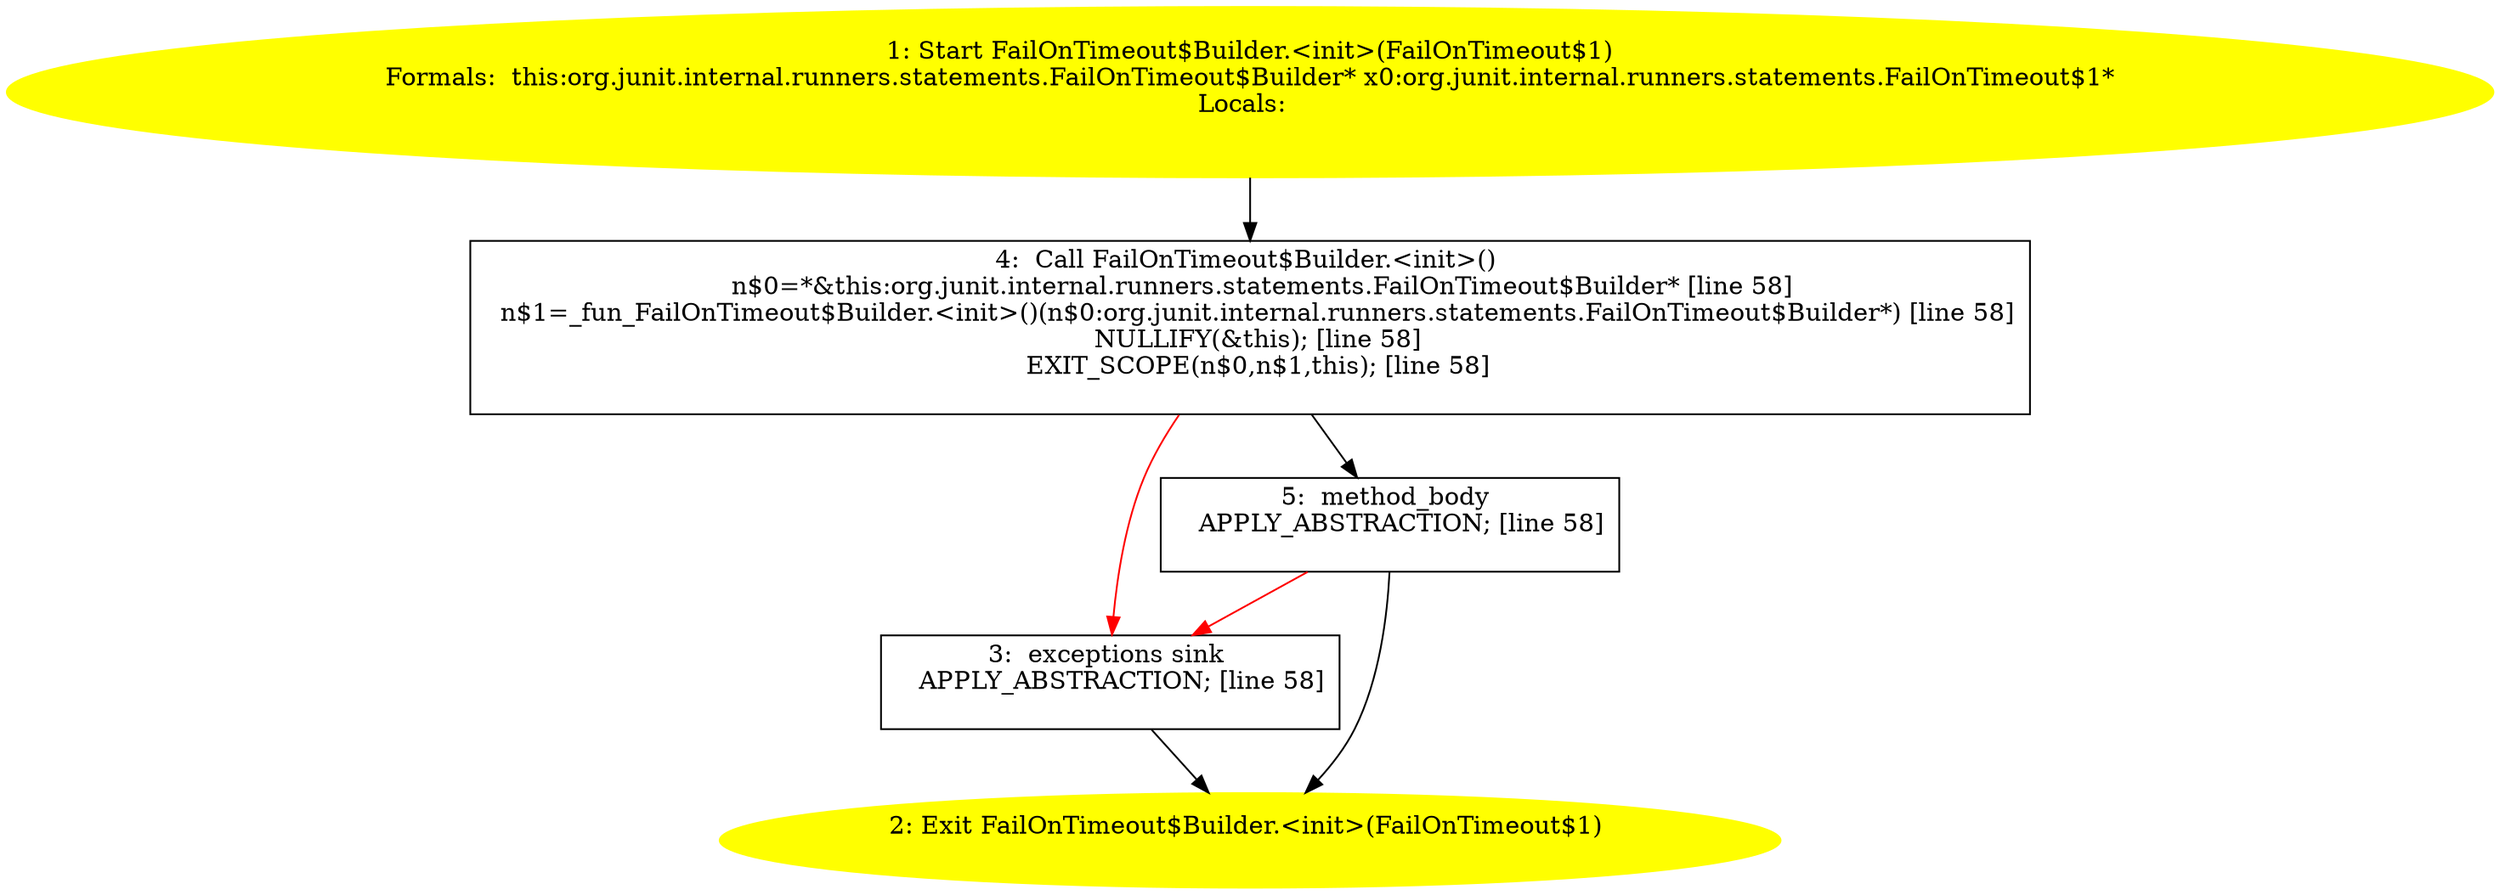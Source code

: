 /* @generated */
digraph cfg {
"org.junit.internal.runners.statements.FailOnTimeout$Builder.<init>(org.junit.internal.runners.statem.c032bdcb6cfb765897aa9993874d48e1_1" [label="1: Start FailOnTimeout$Builder.<init>(FailOnTimeout$1)\nFormals:  this:org.junit.internal.runners.statements.FailOnTimeout$Builder* x0:org.junit.internal.runners.statements.FailOnTimeout$1*\nLocals:  \n  " color=yellow style=filled]
	

	 "org.junit.internal.runners.statements.FailOnTimeout$Builder.<init>(org.junit.internal.runners.statem.c032bdcb6cfb765897aa9993874d48e1_1" -> "org.junit.internal.runners.statements.FailOnTimeout$Builder.<init>(org.junit.internal.runners.statem.c032bdcb6cfb765897aa9993874d48e1_4" ;
"org.junit.internal.runners.statements.FailOnTimeout$Builder.<init>(org.junit.internal.runners.statem.c032bdcb6cfb765897aa9993874d48e1_2" [label="2: Exit FailOnTimeout$Builder.<init>(FailOnTimeout$1) \n  " color=yellow style=filled]
	

"org.junit.internal.runners.statements.FailOnTimeout$Builder.<init>(org.junit.internal.runners.statem.c032bdcb6cfb765897aa9993874d48e1_3" [label="3:  exceptions sink \n   APPLY_ABSTRACTION; [line 58]\n " shape="box"]
	

	 "org.junit.internal.runners.statements.FailOnTimeout$Builder.<init>(org.junit.internal.runners.statem.c032bdcb6cfb765897aa9993874d48e1_3" -> "org.junit.internal.runners.statements.FailOnTimeout$Builder.<init>(org.junit.internal.runners.statem.c032bdcb6cfb765897aa9993874d48e1_2" ;
"org.junit.internal.runners.statements.FailOnTimeout$Builder.<init>(org.junit.internal.runners.statem.c032bdcb6cfb765897aa9993874d48e1_4" [label="4:  Call FailOnTimeout$Builder.<init>() \n   n$0=*&this:org.junit.internal.runners.statements.FailOnTimeout$Builder* [line 58]\n  n$1=_fun_FailOnTimeout$Builder.<init>()(n$0:org.junit.internal.runners.statements.FailOnTimeout$Builder*) [line 58]\n  NULLIFY(&this); [line 58]\n  EXIT_SCOPE(n$0,n$1,this); [line 58]\n " shape="box"]
	

	 "org.junit.internal.runners.statements.FailOnTimeout$Builder.<init>(org.junit.internal.runners.statem.c032bdcb6cfb765897aa9993874d48e1_4" -> "org.junit.internal.runners.statements.FailOnTimeout$Builder.<init>(org.junit.internal.runners.statem.c032bdcb6cfb765897aa9993874d48e1_5" ;
	 "org.junit.internal.runners.statements.FailOnTimeout$Builder.<init>(org.junit.internal.runners.statem.c032bdcb6cfb765897aa9993874d48e1_4" -> "org.junit.internal.runners.statements.FailOnTimeout$Builder.<init>(org.junit.internal.runners.statem.c032bdcb6cfb765897aa9993874d48e1_3" [color="red" ];
"org.junit.internal.runners.statements.FailOnTimeout$Builder.<init>(org.junit.internal.runners.statem.c032bdcb6cfb765897aa9993874d48e1_5" [label="5:  method_body \n   APPLY_ABSTRACTION; [line 58]\n " shape="box"]
	

	 "org.junit.internal.runners.statements.FailOnTimeout$Builder.<init>(org.junit.internal.runners.statem.c032bdcb6cfb765897aa9993874d48e1_5" -> "org.junit.internal.runners.statements.FailOnTimeout$Builder.<init>(org.junit.internal.runners.statem.c032bdcb6cfb765897aa9993874d48e1_2" ;
	 "org.junit.internal.runners.statements.FailOnTimeout$Builder.<init>(org.junit.internal.runners.statem.c032bdcb6cfb765897aa9993874d48e1_5" -> "org.junit.internal.runners.statements.FailOnTimeout$Builder.<init>(org.junit.internal.runners.statem.c032bdcb6cfb765897aa9993874d48e1_3" [color="red" ];
}
